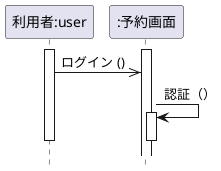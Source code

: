 @startuml

hide footbox
participant "利用者:user" as user   
participant ":予約画面" as  y
activate user
activate y
user ->> y :ログイン ()
y -> y: 認証（）
activate y
deactivate user
deactivate y
@enduml
